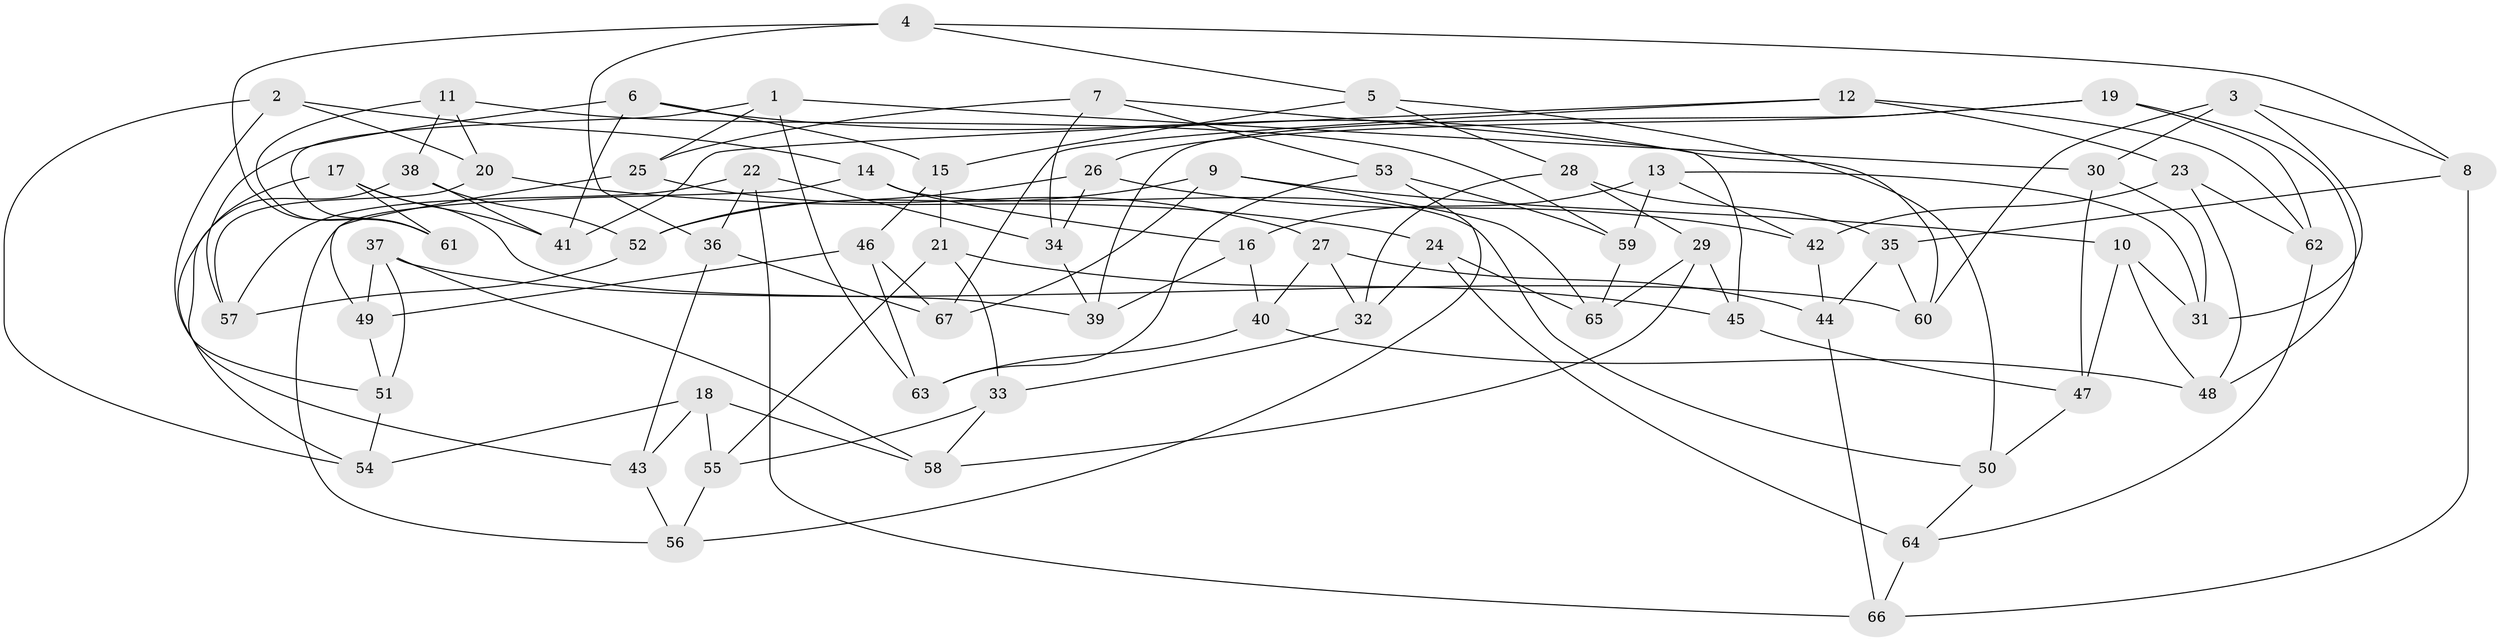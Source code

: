 // coarse degree distribution, {12: 0.02127659574468085, 8: 0.0851063829787234, 4: 0.8085106382978723, 3: 0.0851063829787234}
// Generated by graph-tools (version 1.1) at 2025/53/03/04/25 22:53:31]
// undirected, 67 vertices, 134 edges
graph export_dot {
  node [color=gray90,style=filled];
  1;
  2;
  3;
  4;
  5;
  6;
  7;
  8;
  9;
  10;
  11;
  12;
  13;
  14;
  15;
  16;
  17;
  18;
  19;
  20;
  21;
  22;
  23;
  24;
  25;
  26;
  27;
  28;
  29;
  30;
  31;
  32;
  33;
  34;
  35;
  36;
  37;
  38;
  39;
  40;
  41;
  42;
  43;
  44;
  45;
  46;
  47;
  48;
  49;
  50;
  51;
  52;
  53;
  54;
  55;
  56;
  57;
  58;
  59;
  60;
  61;
  62;
  63;
  64;
  65;
  66;
  67;
  1 -- 61;
  1 -- 63;
  1 -- 25;
  1 -- 30;
  2 -- 51;
  2 -- 14;
  2 -- 54;
  2 -- 20;
  3 -- 8;
  3 -- 31;
  3 -- 60;
  3 -- 30;
  4 -- 36;
  4 -- 5;
  4 -- 61;
  4 -- 8;
  5 -- 15;
  5 -- 50;
  5 -- 28;
  6 -- 41;
  6 -- 15;
  6 -- 57;
  6 -- 60;
  7 -- 25;
  7 -- 34;
  7 -- 53;
  7 -- 45;
  8 -- 66;
  8 -- 35;
  9 -- 65;
  9 -- 52;
  9 -- 67;
  9 -- 10;
  10 -- 47;
  10 -- 31;
  10 -- 48;
  11 -- 59;
  11 -- 20;
  11 -- 38;
  11 -- 61;
  12 -- 67;
  12 -- 41;
  12 -- 62;
  12 -- 23;
  13 -- 59;
  13 -- 31;
  13 -- 16;
  13 -- 42;
  14 -- 50;
  14 -- 16;
  14 -- 56;
  15 -- 21;
  15 -- 46;
  16 -- 39;
  16 -- 40;
  17 -- 61;
  17 -- 43;
  17 -- 41;
  17 -- 39;
  18 -- 58;
  18 -- 43;
  18 -- 54;
  18 -- 55;
  19 -- 48;
  19 -- 26;
  19 -- 39;
  19 -- 62;
  20 -- 57;
  20 -- 24;
  21 -- 45;
  21 -- 33;
  21 -- 55;
  22 -- 57;
  22 -- 66;
  22 -- 36;
  22 -- 34;
  23 -- 62;
  23 -- 48;
  23 -- 42;
  24 -- 64;
  24 -- 65;
  24 -- 32;
  25 -- 27;
  25 -- 49;
  26 -- 42;
  26 -- 52;
  26 -- 34;
  27 -- 44;
  27 -- 40;
  27 -- 32;
  28 -- 29;
  28 -- 35;
  28 -- 32;
  29 -- 65;
  29 -- 58;
  29 -- 45;
  30 -- 47;
  30 -- 31;
  32 -- 33;
  33 -- 58;
  33 -- 55;
  34 -- 39;
  35 -- 44;
  35 -- 60;
  36 -- 43;
  36 -- 67;
  37 -- 58;
  37 -- 51;
  37 -- 60;
  37 -- 49;
  38 -- 54;
  38 -- 52;
  38 -- 41;
  40 -- 48;
  40 -- 63;
  42 -- 44;
  43 -- 56;
  44 -- 66;
  45 -- 47;
  46 -- 49;
  46 -- 67;
  46 -- 63;
  47 -- 50;
  49 -- 51;
  50 -- 64;
  51 -- 54;
  52 -- 57;
  53 -- 56;
  53 -- 63;
  53 -- 59;
  55 -- 56;
  59 -- 65;
  62 -- 64;
  64 -- 66;
}
